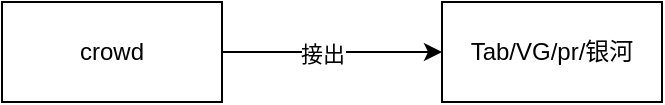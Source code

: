 <mxfile version="20.1.1" type="github">
  <diagram id="nBP5FJJqFruhItfetFmz" name="Page-1">
    <mxGraphModel dx="1249" dy="809" grid="1" gridSize="10" guides="1" tooltips="1" connect="1" arrows="1" fold="1" page="1" pageScale="1" pageWidth="827" pageHeight="1169" math="0" shadow="0">
      <root>
        <mxCell id="0" />
        <mxCell id="1" parent="0" />
        <mxCell id="qozwdUGB5FvsB3uEtykQ-3" value="" style="edgeStyle=orthogonalEdgeStyle;rounded=0;orthogonalLoop=1;jettySize=auto;html=1;" edge="1" parent="1" source="qozwdUGB5FvsB3uEtykQ-1" target="qozwdUGB5FvsB3uEtykQ-2">
          <mxGeometry relative="1" as="geometry" />
        </mxCell>
        <mxCell id="qozwdUGB5FvsB3uEtykQ-4" value="接出" style="edgeLabel;html=1;align=center;verticalAlign=middle;resizable=0;points=[];" vertex="1" connectable="0" parent="qozwdUGB5FvsB3uEtykQ-3">
          <mxGeometry x="-0.1" y="-1" relative="1" as="geometry">
            <mxPoint as="offset" />
          </mxGeometry>
        </mxCell>
        <mxCell id="qozwdUGB5FvsB3uEtykQ-1" value="crowd" style="rounded=0;whiteSpace=wrap;html=1;" vertex="1" parent="1">
          <mxGeometry x="60" y="290" width="110" height="50" as="geometry" />
        </mxCell>
        <mxCell id="qozwdUGB5FvsB3uEtykQ-2" value="Tab/VG/pr/银河" style="rounded=0;whiteSpace=wrap;html=1;" vertex="1" parent="1">
          <mxGeometry x="280" y="290" width="110" height="50" as="geometry" />
        </mxCell>
      </root>
    </mxGraphModel>
  </diagram>
</mxfile>
